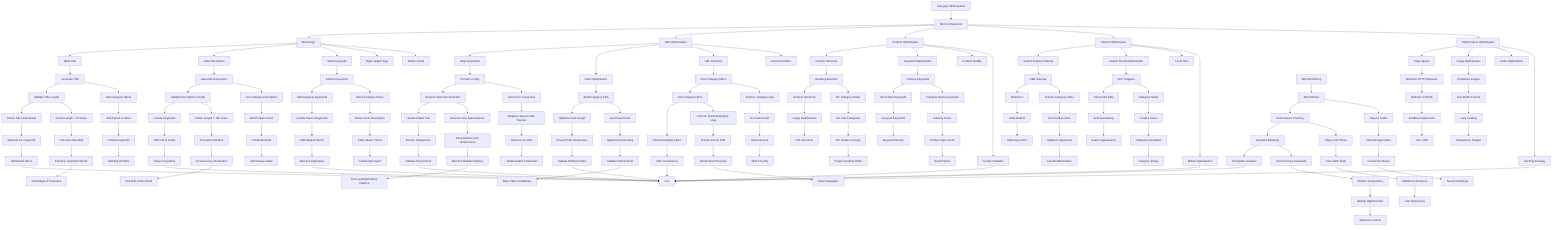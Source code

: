 %% Category SEO Optimization and Meta Management
%% View at https://mermaid.live
flowchart TD
  A[Category SEO System] --> B[SEO Components]
  
  %% SEO Components
  B --> C[Meta Tags]
  B --> D[URL Optimization]
  B --> E[Content Optimization]
  B --> F[Search Optimization]
  B --> G[Performance Optimization]
  
  %% Meta Tags
  C --> C1[Meta Title]
  C --> C2[Meta Description]
  C --> C3[Meta Keywords]
  C --> C4[Open Graph Tags]
  C --> C5[Twitter Cards]
  
  %% Meta Title
  C1 --> C1A[Generate Title]
  C1A --> C1B[Validate Title Length]
  C1B --> C1C[Check Title Uniqueness]
  C1C --> C1D[Optimize for Keywords]
  C1D --> C1E[Add Brand Name]
  
  %% Generate Title
  C1A --> C1A1[Use Category Name]
  C1A1 --> C1A2[Add Parent Context]
  C1A2 --> C1A3[Include Keywords]
  C1A3 --> C1A4[Add Brand Suffix]
  
  %% Validate Title Length
  C1B --> C1B1[Check Length < 60 chars]
  C1B1 --> C1B2[Truncate if Needed]
  C1B2 --> C1B3[Preserve Important Words]
  C1B3 --> C1B4[Add Ellipsis if Truncated]
  
  %% Meta Description
  C2 --> C2A[Generate Description]
  C2A --> C2B[Validate Description Length]
  C2B --> C2C[Include Keywords]
  C2C --> C2D[Add Call to Action]
  C2D --> C2E[Make Compelling]
  
  %% Generate Description
  C2A --> C2A1[Use Category Description]
  C2A1 --> C2A2[Add Product Count]
  C2A2 --> C2A3[Include Benefits]
  C2A3 --> C2A4[Add Unique Value]
  
  %% Validate Description Length
  C2B --> C2B1[Check Length < 160 chars]
  C2B1 --> C2B2[Truncate if Needed]
  C2B2 --> C2B3[Preserve Key Information]
  C2B3 --> C2B4[End with Action Word]
  
  %% Meta Keywords
  C3 --> C3A[Extract Keywords]
  C3A --> C3B[Add Category Keywords]
  C3B --> C3C[Include Parent Keywords]
  C3C --> C3D[Add Related Terms]
  C3D --> C3E[Remove Duplicates]
  
  %% Extract Keywords
  C3A --> C3A1[Parse Category Name]
  C3A1 --> C3A2[Extract from Description]
  C3A2 --> C3A3[Add Industry Terms]
  C3A3 --> C3A4[Include Synonyms]
  
  %% URL Optimization
  D --> D1[Slug Generation]
  D --> D2[Path Optimization]
  D --> D3[URL Structure]
  D --> D4[Canonical URLs]
  
  %% Slug Generation
  D1 --> D1A[Convert to Slug]
  D1A --> D1B[Remove Special Characters]
  D1B --> D1C[Handle Arabic Text]
  D1C --> D1D[Ensure Uniqueness]
  D1D --> D1E[Validate Slug Format]
  
  %% Convert to Slug
  D1A --> D1A1[Convert to Lowercase]
  D1A1 --> D1A2[Replace Spaces with Dashes]
  D1A2 --> D1A3[Remove Accents]
  D1A3 --> D1A4[Handle Arabic Characters]
  
  %% Remove Special Characters
  D1B --> D1B1[Remove Non-Alphanumeric]
  D1B1 --> D1B2[Keep Dashes and Underscores]
  D1B2 --> D1B3[Remove Multiple Dashes]
  D1B3 --> D1B4[Trim Leading/Trailing Dashes]
  
  %% Path Optimization
  D2 --> D2A[Build Category Path]
  D2A --> D2B[Optimize Path Length]
  D2B --> D2C[Ensure Path Uniqueness]
  D2C --> D2D[Update Children Paths]
  
  %% Build Category Path
  D2A --> D2A1[Get Parent Path]
  D2A1 --> D2A2[Append Current Slug]
  D2A2 --> D2A3[Validate Path Format]
  D2A3 --> D2A4[Store Path in Database]
  
  %% URL Structure
  D3 --> D3A[Root Category URLs]
  D3A --> D3B[Sub Category URLs]
  D3B --> D3C[Nested Category URLs]
  D3C --> D3D[URL Consistency]
  
  %% Root Category URLs
  D3A --> D3A1[Format: /category-slug]
  D3A1 --> D3A2[No Parent Path]
  D3A2 --> D3A3[Direct Access]
  D3A3 --> D3A4[SEO Friendly]
  
  %% Sub Category URLs
  D3B --> D3B1[Format: /parent/category-slug]
  D3B1 --> D3B2[Include Parent Path]
  D3B2 --> D3B3[Hierarchical Structure]
  D3B3 --> D3B4[Clear Navigation]
  
  %% Content Optimization
  E --> E1[Content Structure]
  E --> E2[Keyword Optimization]
  E --> E3[Content Quality]
  E --> E4[Content Updates]
  
  %% Content Structure
  E1 --> E1A[Heading Structure]
  E1A --> E1B[Content Hierarchy]
  E1B --> E1C[Image Optimization]
  E1C --> E1D[Link Structure]
  
  %% Heading Structure
  E1A --> E1A1[H1: Category Name]
  E1A1 --> E1A2[H2: Sub Categories]
  E1A2 --> E1A3[H3: Product Groups]
  E1A3 --> E1A4[Proper Heading Order]
  
  %% Keyword Optimization
  E2 --> E2A[Primary Keywords]
  E2A --> E2B[Secondary Keywords]
  E2B --> E2C[Long-tail Keywords]
  E2C --> E2D[Keyword Density]
  
  %% Primary Keywords
  E2A --> E2A1[Category Name Keywords]
  E2A1 --> E2A2[Industry Terms]
  E2A2 --> E2A3[Product Type Terms]
  E2A3 --> E2A4[Brand Terms]
  
  %% Search Optimization
  F --> F1[Search Engine Indexing]
  F --> F2[Search Result Optimization]
  F --> F3[Local SEO]
  F --> F4[Mobile Optimization]
  
  %% Search Engine Indexing
  F1 --> F1A[XML Sitemap]
  F1A --> F1B[Robots.txt]
  F1B --> F1C[Meta Robots]
  F1C --> F1D[Indexing Control]
  
  %% XML Sitemap
  F1A --> F1A1[Include Category URLs]
  F1A1 --> F1A2[Set Priority Levels]
  F1A2 --> F1A3[Update Frequencies]
  F1A3 --> F1A4[Last Modified Dates]
  
  %% Search Result Optimization
  F2 --> F2A[Rich Snippets]
  F2A --> F2B[Structured Data]
  F2B --> F2C[Schema Markup]
  F2C --> F2D[Search Appearance]
  
  %% Rich Snippets
  F2A --> F2A1[Category Name]
  F2A1 --> F2A2[Product Count]
  F2A2 --> F2A3[Category Description]
  F2A3 --> F2A4[Category Image]
  
  %% Performance Optimization
  G --> G1[Page Speed]
  G --> G2[Image Optimization]
  G --> G3[Code Optimization]
  G --> G4[Caching Strategy]
  
  %% Page Speed
  G1 --> G1A[Minimize HTTP Requests]
  G1A --> G1B[Optimize CSS/JS]
  G1B --> G1C[Enable Compression]
  G1C --> G1D[Use CDN]
  
  %% Image Optimization
  G2 --> G2A[Compress Images]
  G2A --> G2B[Use WebP Format]
  G2B --> G2C[Lazy Loading]
  G2C --> G2D[Responsive Images]
  
  %% SEO Monitoring
  H[SEO Monitoring] --> H1[SEO Metrics]
  H1 --> H2[Performance Tracking]
  H2 --> H3[Keyword Rankings]
  H3 --> H4[Competitor Analysis]
  
  %% SEO Metrics
  H1 --> H1A[Organic Traffic]
  H1A --> H1B[Click-through Rates]
  H1B --> H1C[Conversion Rates]
  H1C --> H1D[Search Rankings]
  
  %% Performance Tracking
  H2 --> H2A[Page Load Times]
  H2A --> H2B[Core Web Vitals]
  H2B --> H2C[Mobile Performance]
  H2C --> H2D[User Experience]
  
  %% Keyword Rankings
  H3 --> H3A[Track Primary Keywords]
  H3A --> H3B[Monitor Competitors]
  H3B --> H3C[Identify Opportunities]
  H3C --> H3D[Optimize Content]
  
  %% End points
  C1E --> Z[End]
  C2E --> Z
  C3E --> Z
  D1E --> Z
  D2D --> Z
  D3D --> Z
  E4 --> Z
  F4 --> Z
  G4 --> Z
  H4 --> Z